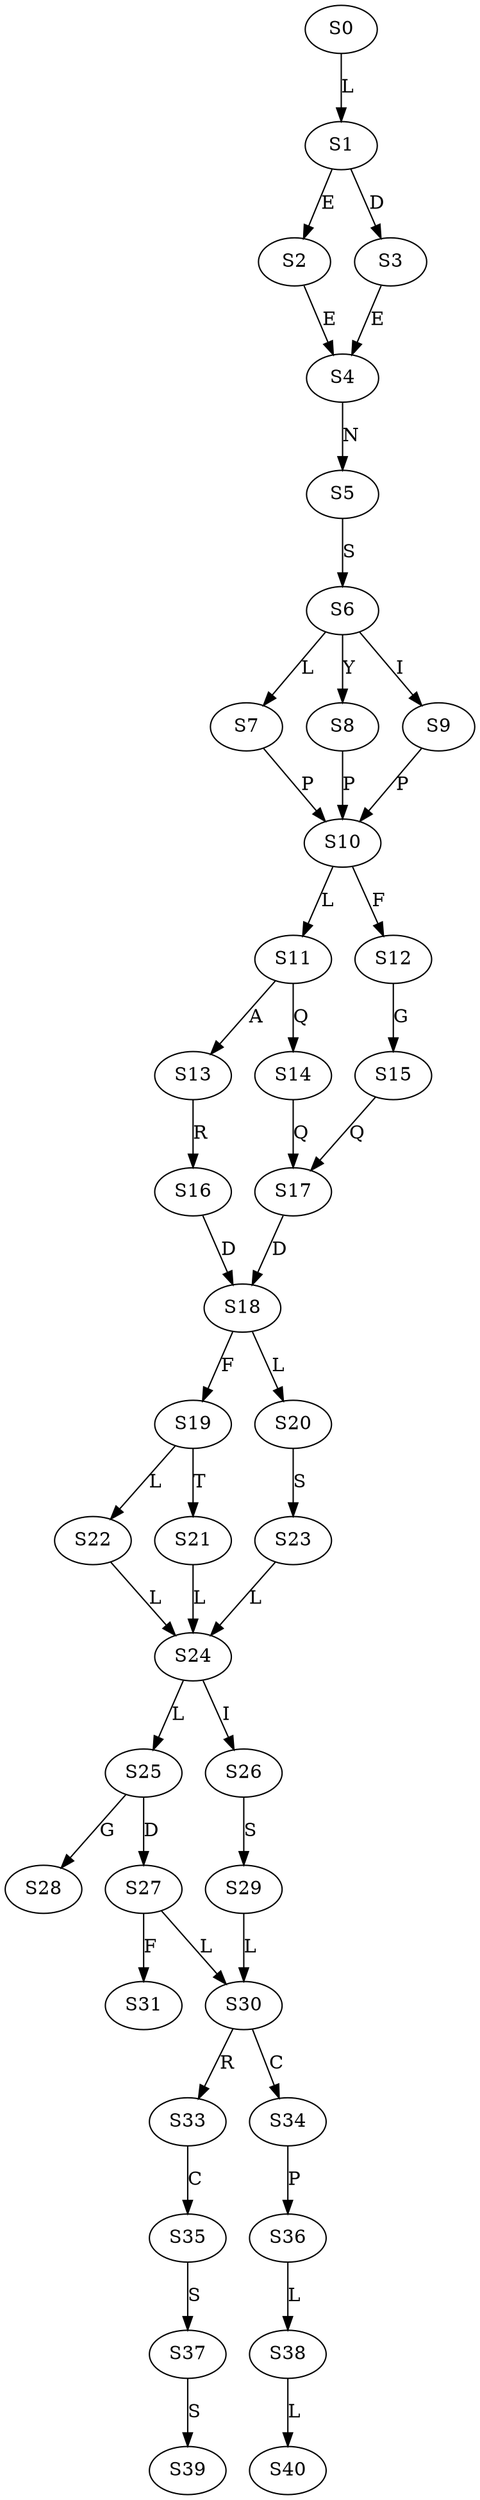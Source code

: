 strict digraph  {
	S0 -> S1 [ label = L ];
	S1 -> S2 [ label = E ];
	S1 -> S3 [ label = D ];
	S2 -> S4 [ label = E ];
	S3 -> S4 [ label = E ];
	S4 -> S5 [ label = N ];
	S5 -> S6 [ label = S ];
	S6 -> S7 [ label = L ];
	S6 -> S8 [ label = Y ];
	S6 -> S9 [ label = I ];
	S7 -> S10 [ label = P ];
	S8 -> S10 [ label = P ];
	S9 -> S10 [ label = P ];
	S10 -> S11 [ label = L ];
	S10 -> S12 [ label = F ];
	S11 -> S13 [ label = A ];
	S11 -> S14 [ label = Q ];
	S12 -> S15 [ label = G ];
	S13 -> S16 [ label = R ];
	S14 -> S17 [ label = Q ];
	S15 -> S17 [ label = Q ];
	S16 -> S18 [ label = D ];
	S17 -> S18 [ label = D ];
	S18 -> S19 [ label = F ];
	S18 -> S20 [ label = L ];
	S19 -> S21 [ label = T ];
	S19 -> S22 [ label = L ];
	S20 -> S23 [ label = S ];
	S21 -> S24 [ label = L ];
	S22 -> S24 [ label = L ];
	S23 -> S24 [ label = L ];
	S24 -> S25 [ label = L ];
	S24 -> S26 [ label = I ];
	S25 -> S27 [ label = D ];
	S25 -> S28 [ label = G ];
	S26 -> S29 [ label = S ];
	S27 -> S30 [ label = L ];
	S27 -> S31 [ label = F ];
	S29 -> S30 [ label = L ];
	S30 -> S33 [ label = R ];
	S30 -> S34 [ label = C ];
	S33 -> S35 [ label = C ];
	S34 -> S36 [ label = P ];
	S35 -> S37 [ label = S ];
	S36 -> S38 [ label = L ];
	S37 -> S39 [ label = S ];
	S38 -> S40 [ label = L ];
}
